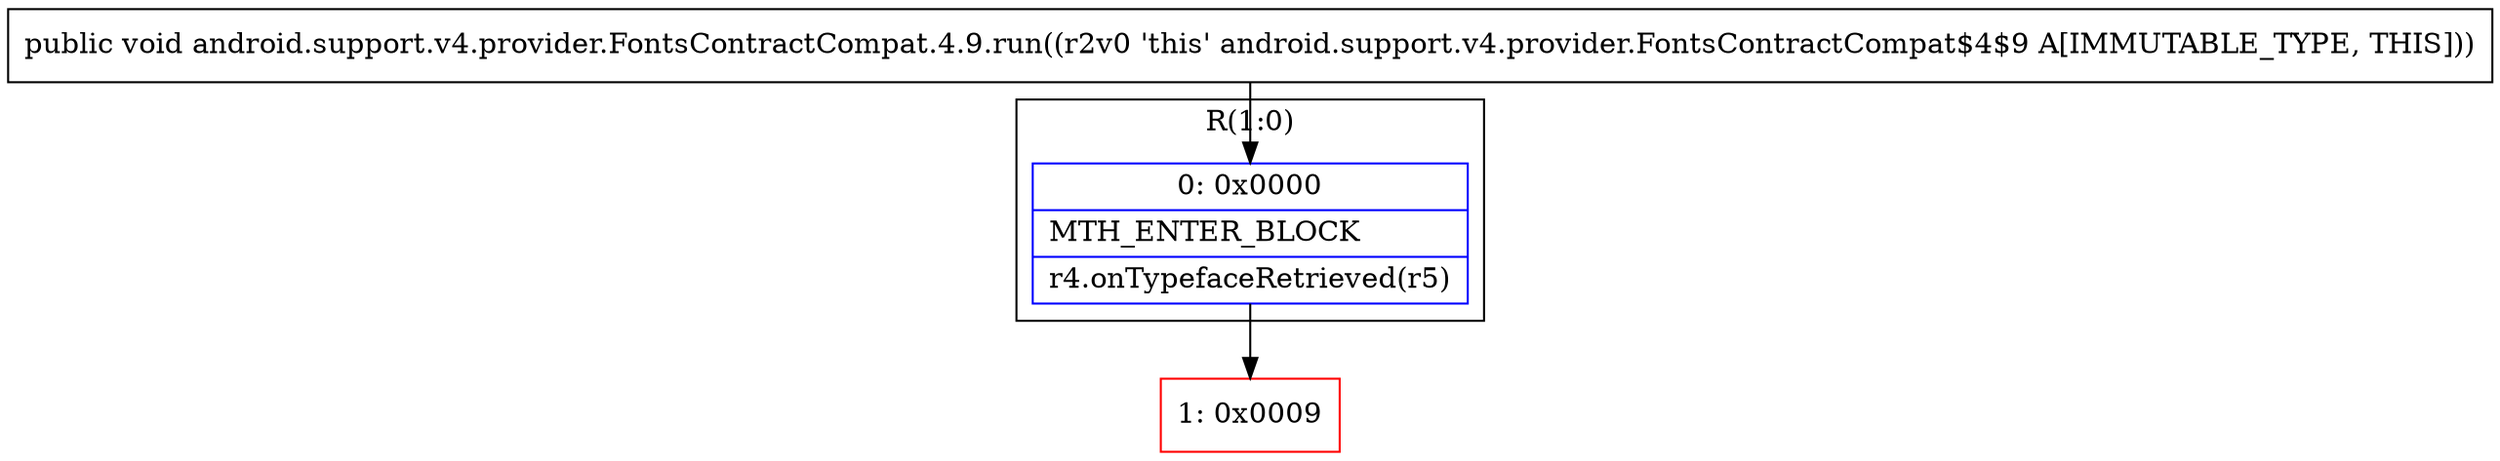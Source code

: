 digraph "CFG forandroid.support.v4.provider.FontsContractCompat.4.9.run()V" {
subgraph cluster_Region_1208127280 {
label = "R(1:0)";
node [shape=record,color=blue];
Node_0 [shape=record,label="{0\:\ 0x0000|MTH_ENTER_BLOCK\l|r4.onTypefaceRetrieved(r5)\l}"];
}
Node_1 [shape=record,color=red,label="{1\:\ 0x0009}"];
MethodNode[shape=record,label="{public void android.support.v4.provider.FontsContractCompat.4.9.run((r2v0 'this' android.support.v4.provider.FontsContractCompat$4$9 A[IMMUTABLE_TYPE, THIS])) }"];
MethodNode -> Node_0;
Node_0 -> Node_1;
}

